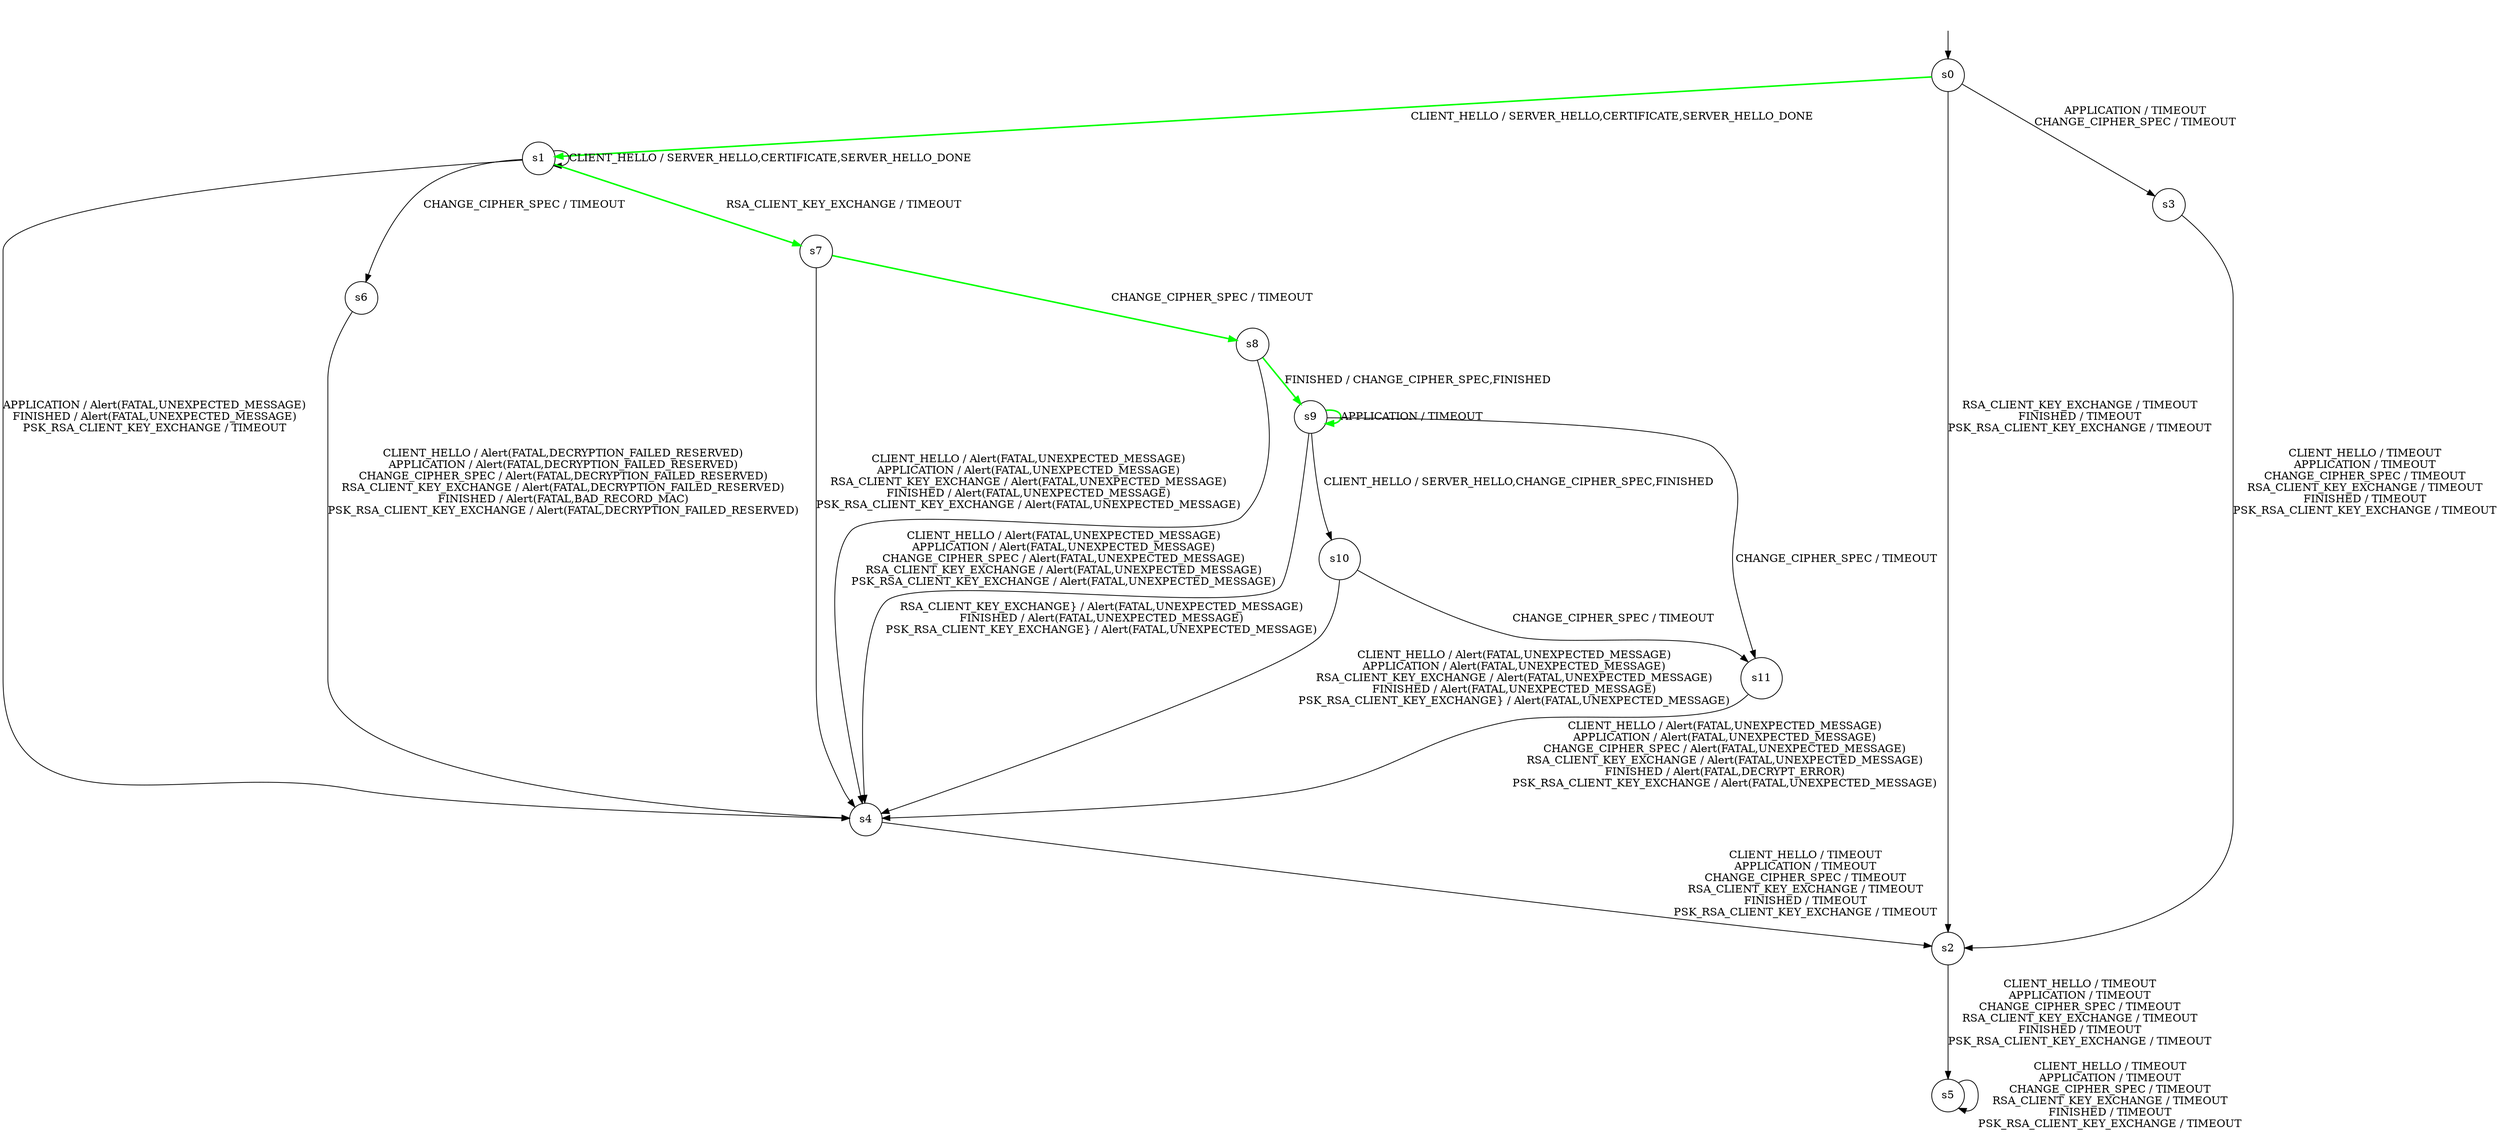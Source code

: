 digraph g {
__start0 [label="", shape="none"];
s0 [label="s0", shape="circle"];
s1 [label="s1", shape="circle"];
s2 [label="s2", shape="circle"];
s3 [label="s3", shape="circle"];
s4 [label="s4", shape="circle"];
s5 [label="s5", shape="circle"];
s6 [label="s6", shape="circle"];
s7 [label="s7", shape="circle"];
s8 [label="s8", shape="circle"];
s9 [label="s9", shape="circle"];
s10 [label="s10", shape="circle"];
s11 [label="s11", shape="circle"];
s0 -> s1  [label="CLIENT_HELLO / SERVER_HELLO,CERTIFICATE,SERVER_HELLO_DONE", color="green", penwidth=2];
s0 -> s3  [label="APPLICATION / TIMEOUT
CHANGE_CIPHER_SPEC / TIMEOUT"];
s0 -> s2  [label="RSA_CLIENT_KEY_EXCHANGE / TIMEOUT
FINISHED / TIMEOUT
PSK_RSA_CLIENT_KEY_EXCHANGE / TIMEOUT"];
s1 -> s1  [label="CLIENT_HELLO / SERVER_HELLO,CERTIFICATE,SERVER_HELLO_DONE"];
s1 -> s4  [label="APPLICATION / Alert(FATAL,UNEXPECTED_MESSAGE)
FINISHED / Alert(FATAL,UNEXPECTED_MESSAGE)
PSK_RSA_CLIENT_KEY_EXCHANGE / TIMEOUT"];
s1 -> s6  [label="CHANGE_CIPHER_SPEC / TIMEOUT"];
s1 -> s7  [label="RSA_CLIENT_KEY_EXCHANGE / TIMEOUT", color="green", penwidth=2];
s2 -> s5  [label="CLIENT_HELLO / TIMEOUT
APPLICATION / TIMEOUT
CHANGE_CIPHER_SPEC / TIMEOUT
RSA_CLIENT_KEY_EXCHANGE / TIMEOUT
FINISHED / TIMEOUT
PSK_RSA_CLIENT_KEY_EXCHANGE / TIMEOUT"];
s3 -> s2  [label="CLIENT_HELLO / TIMEOUT
APPLICATION / TIMEOUT
CHANGE_CIPHER_SPEC / TIMEOUT
RSA_CLIENT_KEY_EXCHANGE / TIMEOUT
FINISHED / TIMEOUT
PSK_RSA_CLIENT_KEY_EXCHANGE / TIMEOUT"];
s4 -> s2  [label="CLIENT_HELLO / TIMEOUT
APPLICATION / TIMEOUT
CHANGE_CIPHER_SPEC / TIMEOUT
RSA_CLIENT_KEY_EXCHANGE / TIMEOUT
FINISHED / TIMEOUT
PSK_RSA_CLIENT_KEY_EXCHANGE / TIMEOUT"];
s5 -> s5  [label="CLIENT_HELLO / TIMEOUT
APPLICATION / TIMEOUT
CHANGE_CIPHER_SPEC / TIMEOUT
RSA_CLIENT_KEY_EXCHANGE / TIMEOUT
FINISHED / TIMEOUT
PSK_RSA_CLIENT_KEY_EXCHANGE / TIMEOUT"];
s6 -> s4  [label="CLIENT_HELLO / Alert(FATAL,DECRYPTION_FAILED_RESERVED)
APPLICATION / Alert(FATAL,DECRYPTION_FAILED_RESERVED)
CHANGE_CIPHER_SPEC / Alert(FATAL,DECRYPTION_FAILED_RESERVED)
RSA_CLIENT_KEY_EXCHANGE / Alert(FATAL,DECRYPTION_FAILED_RESERVED)
FINISHED / Alert(FATAL,BAD_RECORD_MAC)
PSK_RSA_CLIENT_KEY_EXCHANGE / Alert(FATAL,DECRYPTION_FAILED_RESERVED)"];
s7 -> s4  [label="CLIENT_HELLO / Alert(FATAL,UNEXPECTED_MESSAGE)
APPLICATION / Alert(FATAL,UNEXPECTED_MESSAGE)
RSA_CLIENT_KEY_EXCHANGE / Alert(FATAL,UNEXPECTED_MESSAGE)
FINISHED / Alert(FATAL,UNEXPECTED_MESSAGE)
PSK_RSA_CLIENT_KEY_EXCHANGE / Alert(FATAL,UNEXPECTED_MESSAGE)"];
s7 -> s8  [label="CHANGE_CIPHER_SPEC / TIMEOUT", color="green", penwidth=2];
s8 -> s4  [label="CLIENT_HELLO / Alert(FATAL,UNEXPECTED_MESSAGE)
APPLICATION / Alert(FATAL,UNEXPECTED_MESSAGE)
CHANGE_CIPHER_SPEC / Alert(FATAL,UNEXPECTED_MESSAGE)
RSA_CLIENT_KEY_EXCHANGE / Alert(FATAL,UNEXPECTED_MESSAGE)
PSK_RSA_CLIENT_KEY_EXCHANGE / Alert(FATAL,UNEXPECTED_MESSAGE)"];
s8 -> s9  [label="FINISHED / CHANGE_CIPHER_SPEC,FINISHED", color="green", penwidth=2];
s9 -> s10  [label="CLIENT_HELLO / SERVER_HELLO,CHANGE_CIPHER_SPEC,FINISHED"];
s9 -> s9  [label="APPLICATION / TIMEOUT", color="green", penwidth=2];
s9 -> s11  [label="CHANGE_CIPHER_SPEC / TIMEOUT"];
s9 -> s4  [label="RSA_CLIENT_KEY_EXCHANGE} / Alert(FATAL,UNEXPECTED_MESSAGE)
FINISHED / Alert(FATAL,UNEXPECTED_MESSAGE)
PSK_RSA_CLIENT_KEY_EXCHANGE} / Alert(FATAL,UNEXPECTED_MESSAGE)"];
s10 -> s4  [label="CLIENT_HELLO / Alert(FATAL,UNEXPECTED_MESSAGE)
APPLICATION / Alert(FATAL,UNEXPECTED_MESSAGE)
RSA_CLIENT_KEY_EXCHANGE / Alert(FATAL,UNEXPECTED_MESSAGE)
FINISHED / Alert(FATAL,UNEXPECTED_MESSAGE)
PSK_RSA_CLIENT_KEY_EXCHANGE} / Alert(FATAL,UNEXPECTED_MESSAGE)"];
s10 -> s11  [label="CHANGE_CIPHER_SPEC / TIMEOUT"];
s11 -> s4  [label="CLIENT_HELLO / Alert(FATAL,UNEXPECTED_MESSAGE)
APPLICATION / Alert(FATAL,UNEXPECTED_MESSAGE)
CHANGE_CIPHER_SPEC / Alert(FATAL,UNEXPECTED_MESSAGE)
RSA_CLIENT_KEY_EXCHANGE / Alert(FATAL,UNEXPECTED_MESSAGE)
FINISHED / Alert(FATAL,DECRYPT_ERROR)
PSK_RSA_CLIENT_KEY_EXCHANGE / Alert(FATAL,UNEXPECTED_MESSAGE)"];
__start0 -> s0;
}
